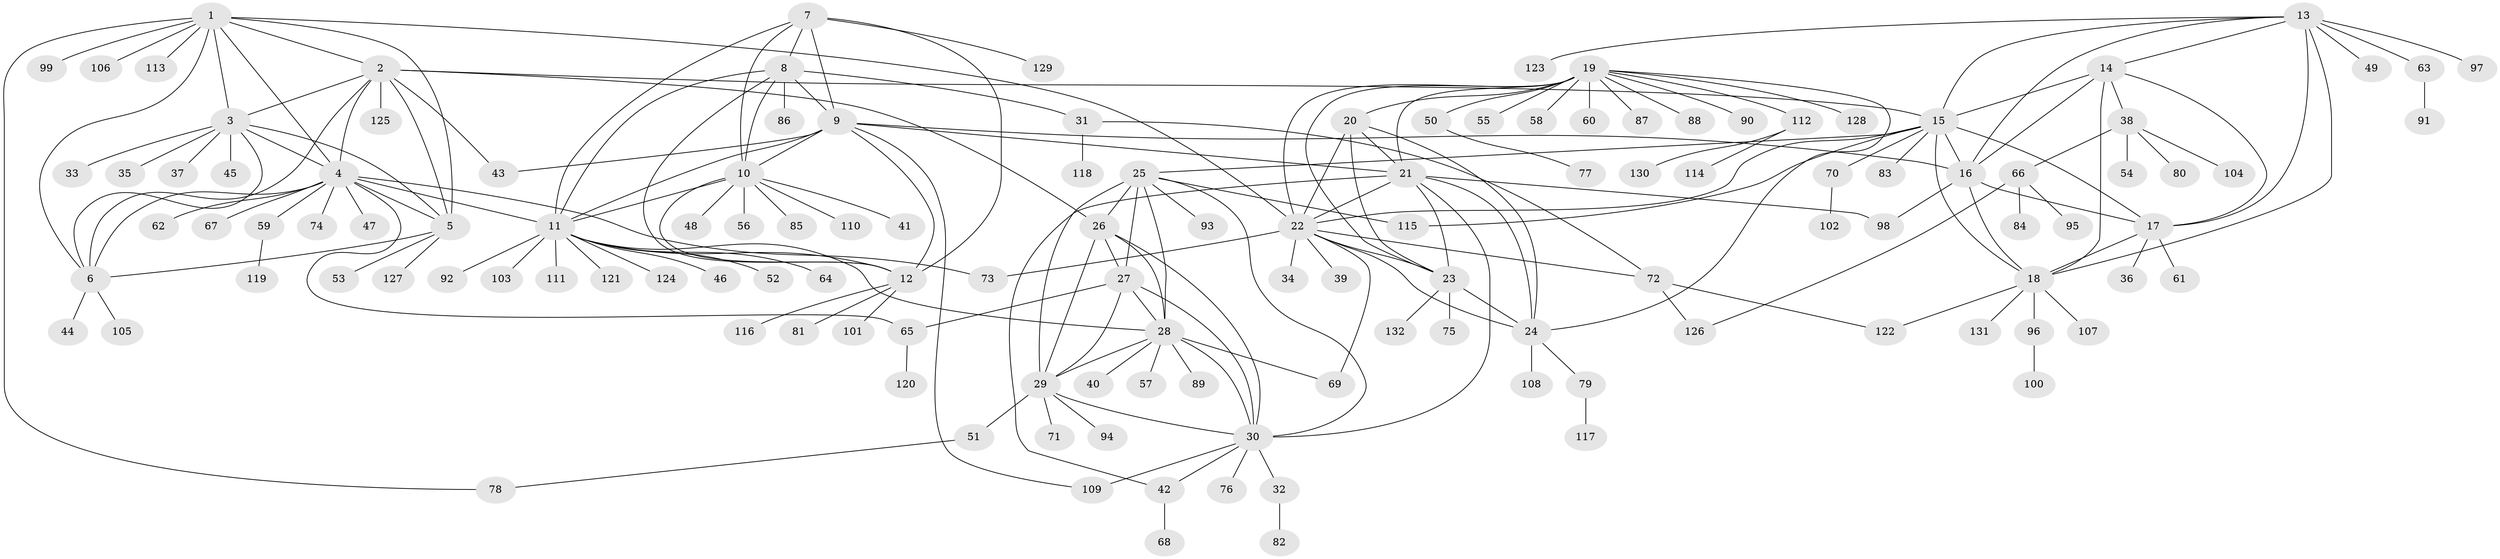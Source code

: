 // Generated by graph-tools (version 1.1) at 2025/11/02/27/25 16:11:37]
// undirected, 132 vertices, 199 edges
graph export_dot {
graph [start="1"]
  node [color=gray90,style=filled];
  1;
  2;
  3;
  4;
  5;
  6;
  7;
  8;
  9;
  10;
  11;
  12;
  13;
  14;
  15;
  16;
  17;
  18;
  19;
  20;
  21;
  22;
  23;
  24;
  25;
  26;
  27;
  28;
  29;
  30;
  31;
  32;
  33;
  34;
  35;
  36;
  37;
  38;
  39;
  40;
  41;
  42;
  43;
  44;
  45;
  46;
  47;
  48;
  49;
  50;
  51;
  52;
  53;
  54;
  55;
  56;
  57;
  58;
  59;
  60;
  61;
  62;
  63;
  64;
  65;
  66;
  67;
  68;
  69;
  70;
  71;
  72;
  73;
  74;
  75;
  76;
  77;
  78;
  79;
  80;
  81;
  82;
  83;
  84;
  85;
  86;
  87;
  88;
  89;
  90;
  91;
  92;
  93;
  94;
  95;
  96;
  97;
  98;
  99;
  100;
  101;
  102;
  103;
  104;
  105;
  106;
  107;
  108;
  109;
  110;
  111;
  112;
  113;
  114;
  115;
  116;
  117;
  118;
  119;
  120;
  121;
  122;
  123;
  124;
  125;
  126;
  127;
  128;
  129;
  130;
  131;
  132;
  1 -- 2;
  1 -- 3;
  1 -- 4;
  1 -- 5;
  1 -- 6;
  1 -- 22;
  1 -- 78;
  1 -- 99;
  1 -- 106;
  1 -- 113;
  2 -- 3;
  2 -- 4;
  2 -- 5;
  2 -- 6;
  2 -- 15;
  2 -- 26;
  2 -- 43;
  2 -- 125;
  3 -- 4;
  3 -- 5;
  3 -- 6;
  3 -- 33;
  3 -- 35;
  3 -- 37;
  3 -- 45;
  4 -- 5;
  4 -- 6;
  4 -- 11;
  4 -- 47;
  4 -- 59;
  4 -- 62;
  4 -- 65;
  4 -- 67;
  4 -- 73;
  4 -- 74;
  5 -- 6;
  5 -- 53;
  5 -- 127;
  6 -- 44;
  6 -- 105;
  7 -- 8;
  7 -- 9;
  7 -- 10;
  7 -- 11;
  7 -- 12;
  7 -- 129;
  8 -- 9;
  8 -- 10;
  8 -- 11;
  8 -- 12;
  8 -- 31;
  8 -- 86;
  9 -- 10;
  9 -- 11;
  9 -- 12;
  9 -- 16;
  9 -- 21;
  9 -- 43;
  9 -- 109;
  10 -- 11;
  10 -- 12;
  10 -- 41;
  10 -- 48;
  10 -- 56;
  10 -- 85;
  10 -- 110;
  11 -- 12;
  11 -- 28;
  11 -- 46;
  11 -- 52;
  11 -- 64;
  11 -- 92;
  11 -- 103;
  11 -- 111;
  11 -- 121;
  11 -- 124;
  12 -- 81;
  12 -- 101;
  12 -- 116;
  13 -- 14;
  13 -- 15;
  13 -- 16;
  13 -- 17;
  13 -- 18;
  13 -- 49;
  13 -- 63;
  13 -- 97;
  13 -- 123;
  14 -- 15;
  14 -- 16;
  14 -- 17;
  14 -- 18;
  14 -- 38;
  15 -- 16;
  15 -- 17;
  15 -- 18;
  15 -- 22;
  15 -- 25;
  15 -- 70;
  15 -- 83;
  15 -- 115;
  16 -- 17;
  16 -- 18;
  16 -- 98;
  17 -- 18;
  17 -- 36;
  17 -- 61;
  18 -- 96;
  18 -- 107;
  18 -- 122;
  18 -- 131;
  19 -- 20;
  19 -- 21;
  19 -- 22;
  19 -- 23;
  19 -- 24;
  19 -- 50;
  19 -- 55;
  19 -- 58;
  19 -- 60;
  19 -- 87;
  19 -- 88;
  19 -- 90;
  19 -- 112;
  19 -- 128;
  20 -- 21;
  20 -- 22;
  20 -- 23;
  20 -- 24;
  21 -- 22;
  21 -- 23;
  21 -- 24;
  21 -- 30;
  21 -- 42;
  21 -- 98;
  22 -- 23;
  22 -- 24;
  22 -- 34;
  22 -- 39;
  22 -- 69;
  22 -- 72;
  22 -- 73;
  23 -- 24;
  23 -- 75;
  23 -- 132;
  24 -- 79;
  24 -- 108;
  25 -- 26;
  25 -- 27;
  25 -- 28;
  25 -- 29;
  25 -- 30;
  25 -- 93;
  25 -- 115;
  26 -- 27;
  26 -- 28;
  26 -- 29;
  26 -- 30;
  27 -- 28;
  27 -- 29;
  27 -- 30;
  27 -- 65;
  28 -- 29;
  28 -- 30;
  28 -- 40;
  28 -- 57;
  28 -- 69;
  28 -- 89;
  29 -- 30;
  29 -- 51;
  29 -- 71;
  29 -- 94;
  30 -- 32;
  30 -- 42;
  30 -- 76;
  30 -- 109;
  31 -- 72;
  31 -- 118;
  32 -- 82;
  38 -- 54;
  38 -- 66;
  38 -- 80;
  38 -- 104;
  42 -- 68;
  50 -- 77;
  51 -- 78;
  59 -- 119;
  63 -- 91;
  65 -- 120;
  66 -- 84;
  66 -- 95;
  66 -- 126;
  70 -- 102;
  72 -- 122;
  72 -- 126;
  79 -- 117;
  96 -- 100;
  112 -- 114;
  112 -- 130;
}
